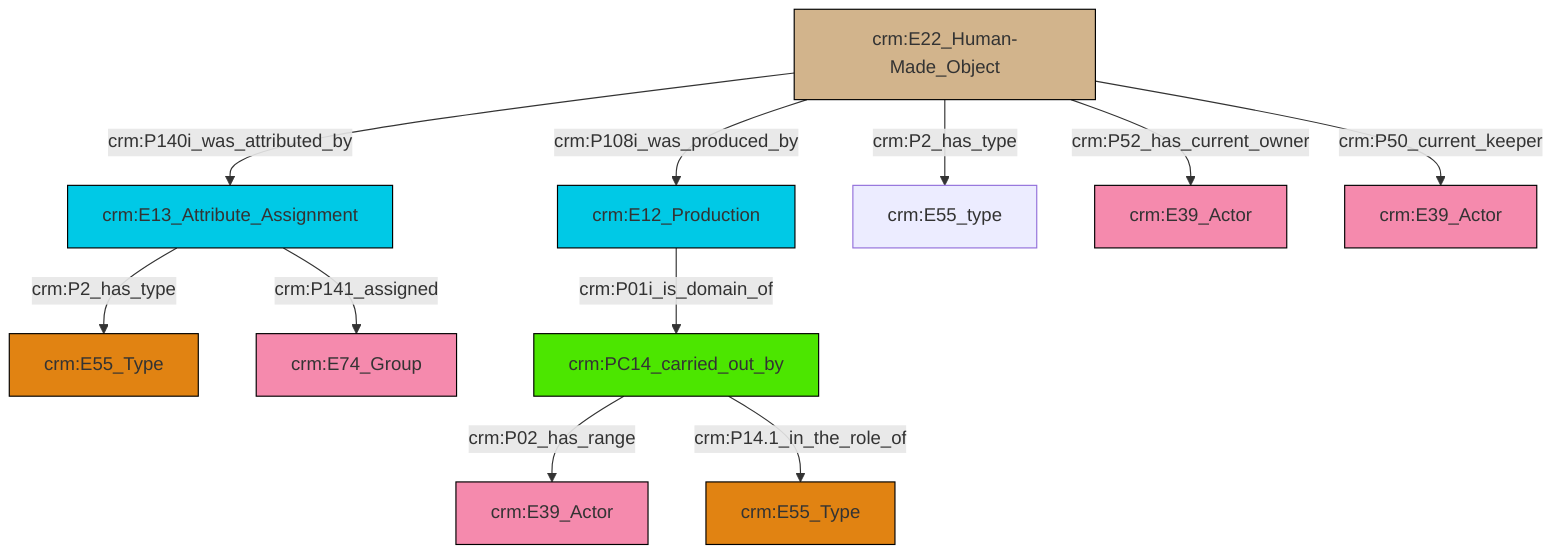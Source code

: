 graph TD
classDef Literal fill:#f2f2f2,stroke:#000000;
classDef CRM_Entity fill:#FFFFFF,stroke:#000000;
classDef Temporal_Entity fill:#00C9E6, stroke:#000000;
classDef Type fill:#E18312, stroke:#000000;
classDef Time-Span fill:#2C9C91, stroke:#000000;
classDef Appellation fill:#FFEB7F, stroke:#000000;
classDef Place fill:#008836, stroke:#000000;
classDef Persistent_Item fill:#B266B2, stroke:#000000;
classDef Conceptual_Object fill:#FFD700, stroke:#000000;
classDef Physical_Thing fill:#D2B48C, stroke:#000000;
classDef Actor fill:#f58aad, stroke:#000000;
classDef PC_Classes fill:#4ce600, stroke:#000000;
classDef Multi fill:#cccccc,stroke:#000000;

0["crm:E13_Attribute_Assignment"]:::Temporal_Entity -->|crm:P2_has_type| 1["crm:E55_Type"]:::Type
0["crm:E13_Attribute_Assignment"]:::Temporal_Entity -->|crm:P141_assigned| 9["crm:E74_Group"]:::Actor
14["crm:PC14_carried_out_by"]:::PC_Classes -->|crm:P02_has_range| 15["crm:E39_Actor"]:::Actor
12["crm:E22_Human-Made_Object"]:::Physical_Thing -->|crm:P50_current_keeper| 16["crm:E39_Actor"]:::Actor
12["crm:E22_Human-Made_Object"]:::Physical_Thing -->|crm:P2_has_type| 7["crm:E55_type"]:::Default
5["crm:E12_Production"]:::Temporal_Entity -->|crm:P01i_is_domain_of| 14["crm:PC14_carried_out_by"]:::PC_Classes
12["crm:E22_Human-Made_Object"]:::Physical_Thing -->|crm:P108i_was_produced_by| 5["crm:E12_Production"]:::Temporal_Entity
14["crm:PC14_carried_out_by"]:::PC_Classes -->|crm:P14.1_in_the_role_of| 17["crm:E55_Type"]:::Type
12["crm:E22_Human-Made_Object"]:::Physical_Thing -->|crm:P52_has_current_owner| 10["crm:E39_Actor"]:::Actor
12["crm:E22_Human-Made_Object"]:::Physical_Thing -->|crm:P140i_was_attributed_by| 0["crm:E13_Attribute_Assignment"]:::Temporal_Entity